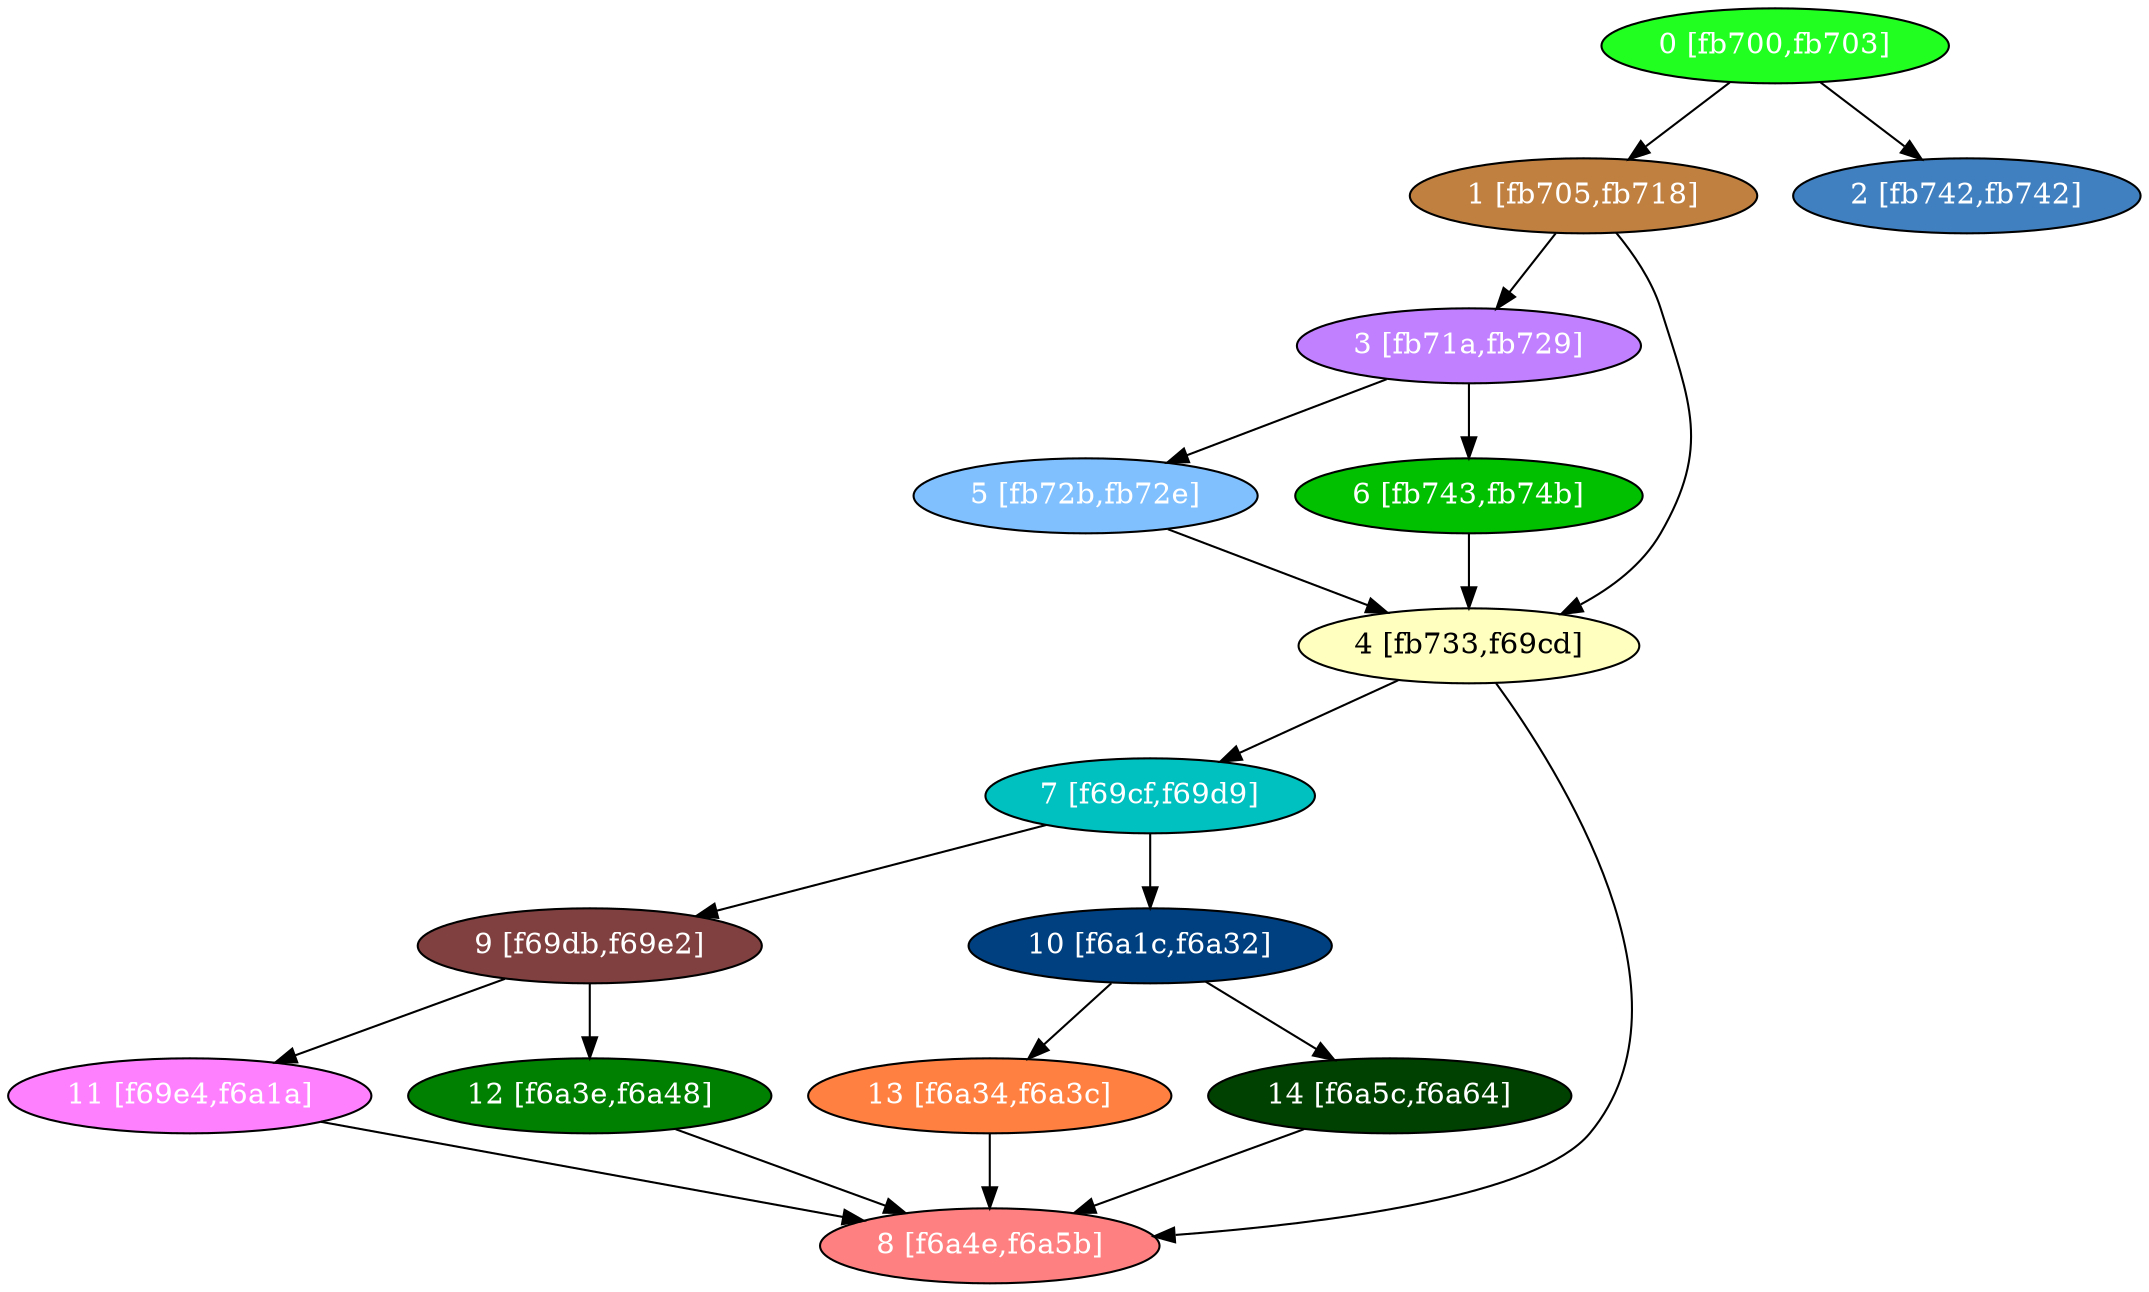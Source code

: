diGraph libnss3{
	libnss3_0  [style=filled fillcolor="#20FF20" fontcolor="#ffffff" shape=oval label="0 [fb700,fb703]"]
	libnss3_1  [style=filled fillcolor="#C08040" fontcolor="#ffffff" shape=oval label="1 [fb705,fb718]"]
	libnss3_2  [style=filled fillcolor="#4080C0" fontcolor="#ffffff" shape=oval label="2 [fb742,fb742]"]
	libnss3_3  [style=filled fillcolor="#C080FF" fontcolor="#ffffff" shape=oval label="3 [fb71a,fb729]"]
	libnss3_4  [style=filled fillcolor="#FFFFC0" fontcolor="#000000" shape=oval label="4 [fb733,f69cd]"]
	libnss3_5  [style=filled fillcolor="#80C0FF" fontcolor="#ffffff" shape=oval label="5 [fb72b,fb72e]"]
	libnss3_6  [style=filled fillcolor="#00C000" fontcolor="#ffffff" shape=oval label="6 [fb743,fb74b]"]
	libnss3_7  [style=filled fillcolor="#00C0C0" fontcolor="#ffffff" shape=oval label="7 [f69cf,f69d9]"]
	libnss3_8  [style=filled fillcolor="#FF8080" fontcolor="#ffffff" shape=oval label="8 [f6a4e,f6a5b]"]
	libnss3_9  [style=filled fillcolor="#804040" fontcolor="#ffffff" shape=oval label="9 [f69db,f69e2]"]
	libnss3_a  [style=filled fillcolor="#004080" fontcolor="#ffffff" shape=oval label="10 [f6a1c,f6a32]"]
	libnss3_b  [style=filled fillcolor="#FF80FF" fontcolor="#ffffff" shape=oval label="11 [f69e4,f6a1a]"]
	libnss3_c  [style=filled fillcolor="#008000" fontcolor="#ffffff" shape=oval label="12 [f6a3e,f6a48]"]
	libnss3_d  [style=filled fillcolor="#FF8040" fontcolor="#ffffff" shape=oval label="13 [f6a34,f6a3c]"]
	libnss3_e  [style=filled fillcolor="#004000" fontcolor="#ffffff" shape=oval label="14 [f6a5c,f6a64]"]

	libnss3_0 -> libnss3_1
	libnss3_0 -> libnss3_2
	libnss3_1 -> libnss3_3
	libnss3_1 -> libnss3_4
	libnss3_3 -> libnss3_5
	libnss3_3 -> libnss3_6
	libnss3_4 -> libnss3_7
	libnss3_4 -> libnss3_8
	libnss3_5 -> libnss3_4
	libnss3_6 -> libnss3_4
	libnss3_7 -> libnss3_9
	libnss3_7 -> libnss3_a
	libnss3_9 -> libnss3_b
	libnss3_9 -> libnss3_c
	libnss3_a -> libnss3_d
	libnss3_a -> libnss3_e
	libnss3_b -> libnss3_8
	libnss3_c -> libnss3_8
	libnss3_d -> libnss3_8
	libnss3_e -> libnss3_8
}